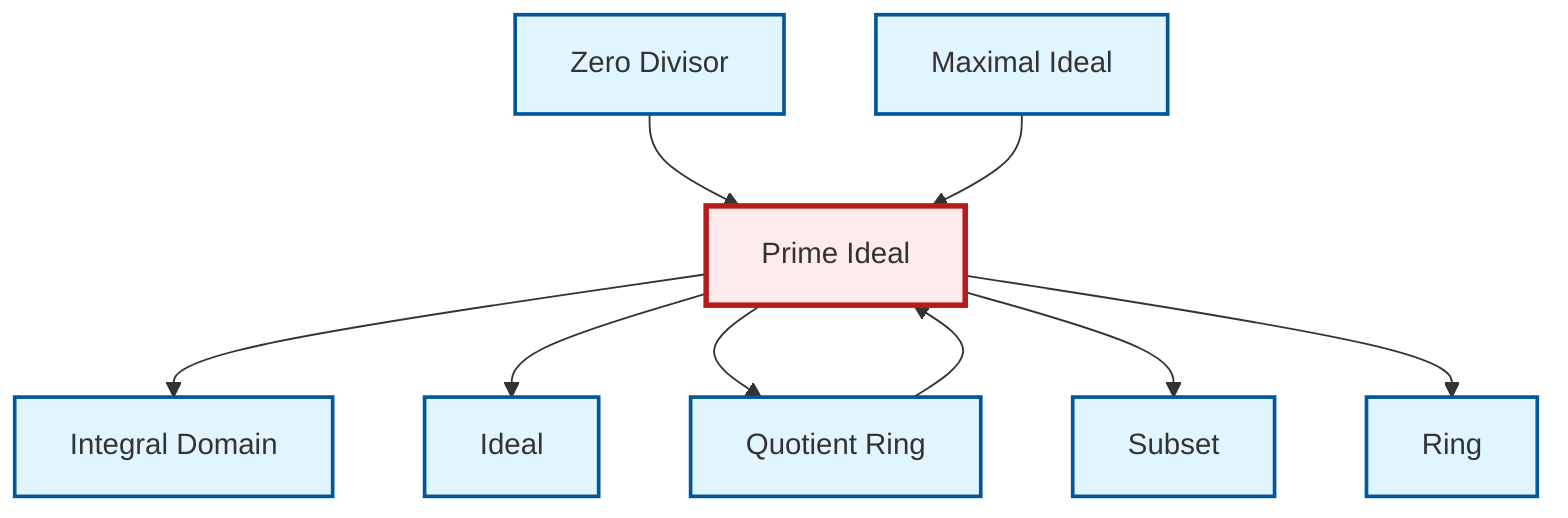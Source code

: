 graph TD
    classDef definition fill:#e1f5fe,stroke:#01579b,stroke-width:2px
    classDef theorem fill:#f3e5f5,stroke:#4a148c,stroke-width:2px
    classDef axiom fill:#fff3e0,stroke:#e65100,stroke-width:2px
    classDef example fill:#e8f5e9,stroke:#1b5e20,stroke-width:2px
    classDef current fill:#ffebee,stroke:#b71c1c,stroke-width:3px
    def-maximal-ideal["Maximal Ideal"]:::definition
    def-quotient-ring["Quotient Ring"]:::definition
    def-prime-ideal["Prime Ideal"]:::definition
    def-zero-divisor["Zero Divisor"]:::definition
    def-subset["Subset"]:::definition
    def-ring["Ring"]:::definition
    def-ideal["Ideal"]:::definition
    def-integral-domain["Integral Domain"]:::definition
    def-prime-ideal --> def-integral-domain
    def-prime-ideal --> def-ideal
    def-prime-ideal --> def-quotient-ring
    def-prime-ideal --> def-subset
    def-prime-ideal --> def-ring
    def-quotient-ring --> def-prime-ideal
    def-zero-divisor --> def-prime-ideal
    def-maximal-ideal --> def-prime-ideal
    class def-prime-ideal current